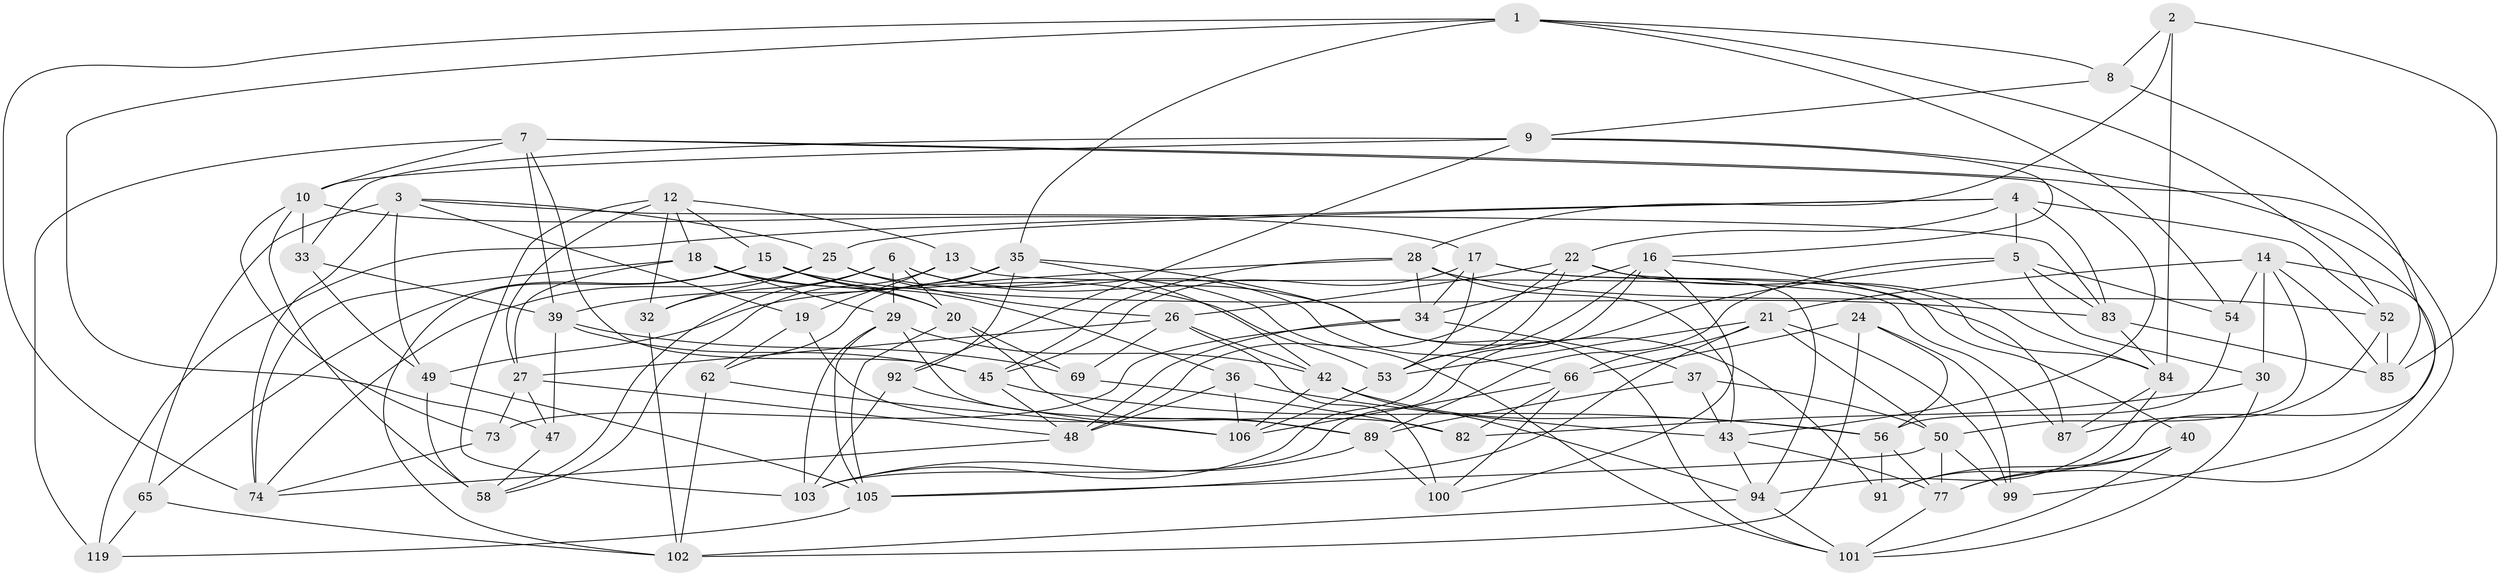 // original degree distribution, {4: 1.0}
// Generated by graph-tools (version 1.1) at 2025/11/02/27/25 16:11:44]
// undirected, 72 vertices, 190 edges
graph export_dot {
graph [start="1"]
  node [color=gray90,style=filled];
  1 [super="+11"];
  2;
  3 [super="+93"];
  4 [super="+55"];
  5 [super="+44"];
  6 [super="+67"];
  7 [super="+79"];
  8;
  9 [super="+59"];
  10 [super="+23"];
  12 [super="+72"];
  13;
  14 [super="+115"];
  15 [super="+61"];
  16 [super="+31"];
  17 [super="+51"];
  18 [super="+60"];
  19;
  20 [super="+38"];
  21 [super="+97"];
  22 [super="+81"];
  24;
  25 [super="+57"];
  26 [super="+108"];
  27 [super="+46"];
  28 [super="+90"];
  29 [super="+88"];
  30;
  32;
  33;
  34 [super="+80"];
  35 [super="+41"];
  36;
  37;
  39 [super="+111"];
  40;
  42 [super="+64"];
  43 [super="+71"];
  45 [super="+63"];
  47;
  48 [super="+70"];
  49 [super="+78"];
  50 [super="+113"];
  52 [super="+110"];
  53 [super="+68"];
  54;
  56 [super="+76"];
  58 [super="+75"];
  62;
  65;
  66 [super="+95"];
  69;
  73;
  74 [super="+117"];
  77 [super="+109"];
  82;
  83 [super="+98"];
  84 [super="+86"];
  85 [super="+96"];
  87;
  89 [super="+120"];
  91;
  92;
  94 [super="+118"];
  99;
  100;
  101 [super="+107"];
  102 [super="+104"];
  103 [super="+116"];
  105 [super="+112"];
  106 [super="+114"];
  119;
  1 -- 47;
  1 -- 35;
  1 -- 74;
  1 -- 8;
  1 -- 52;
  1 -- 54;
  2 -- 8;
  2 -- 85;
  2 -- 28;
  2 -- 84;
  3 -- 19;
  3 -- 49;
  3 -- 83;
  3 -- 65;
  3 -- 74;
  3 -- 25;
  4 -- 119;
  4 -- 83;
  4 -- 52;
  4 -- 25;
  4 -- 5;
  4 -- 22;
  5 -- 83;
  5 -- 54;
  5 -- 30;
  5 -- 103;
  5 -- 89;
  6 -- 20;
  6 -- 91;
  6 -- 32;
  6 -- 58;
  6 -- 29;
  6 -- 66;
  7 -- 43;
  7 -- 119;
  7 -- 77;
  7 -- 10;
  7 -- 45;
  7 -- 39;
  8 -- 9;
  8 -- 85;
  9 -- 33;
  9 -- 10;
  9 -- 92;
  9 -- 91;
  9 -- 16;
  10 -- 73;
  10 -- 17;
  10 -- 33;
  10 -- 58;
  12 -- 32;
  12 -- 103;
  12 -- 13;
  12 -- 18;
  12 -- 27;
  12 -- 15;
  13 -- 87;
  13 -- 19;
  13 -- 58;
  14 -- 54;
  14 -- 50;
  14 -- 99;
  14 -- 85;
  14 -- 30;
  14 -- 21;
  15 -- 65;
  15 -- 102;
  15 -- 83;
  15 -- 36;
  15 -- 20;
  16 -- 53;
  16 -- 103;
  16 -- 100;
  16 -- 87;
  16 -- 34;
  17 -- 53;
  17 -- 40;
  17 -- 34;
  17 -- 45;
  17 -- 84;
  18 -- 74;
  18 -- 53;
  18 -- 29;
  18 -- 27;
  18 -- 20;
  19 -- 62;
  19 -- 82;
  20 -- 69;
  20 -- 89;
  20 -- 105;
  21 -- 99;
  21 -- 53;
  21 -- 105;
  21 -- 66;
  21 -- 50;
  22 -- 48;
  22 -- 53;
  22 -- 26;
  22 -- 84;
  22 -- 94;
  24 -- 56;
  24 -- 99;
  24 -- 102;
  24 -- 66;
  25 -- 101;
  25 -- 32;
  25 -- 74;
  25 -- 26;
  26 -- 27;
  26 -- 69;
  26 -- 42;
  26 -- 100;
  27 -- 48;
  27 -- 47;
  27 -- 73;
  28 -- 43;
  28 -- 49;
  28 -- 45;
  28 -- 34;
  28 -- 52;
  29 -- 103;
  29 -- 105;
  29 -- 89;
  29 -- 42;
  30 -- 82;
  30 -- 101;
  32 -- 102;
  33 -- 39;
  33 -- 49;
  34 -- 37;
  34 -- 73;
  34 -- 48;
  35 -- 101;
  35 -- 92;
  35 -- 62;
  35 -- 39;
  35 -- 42;
  36 -- 43;
  36 -- 106;
  36 -- 48;
  37 -- 89;
  37 -- 50;
  37 -- 43;
  39 -- 69;
  39 -- 45;
  39 -- 47;
  40 -- 77;
  40 -- 101;
  40 -- 91;
  42 -- 106;
  42 -- 56;
  42 -- 94;
  43 -- 77;
  43 -- 94;
  45 -- 48;
  45 -- 56;
  47 -- 58;
  48 -- 74;
  49 -- 105;
  49 -- 58 [weight=2];
  50 -- 99;
  50 -- 77;
  50 -- 105;
  52 -- 85 [weight=2];
  52 -- 87;
  53 -- 106;
  54 -- 56;
  56 -- 91;
  56 -- 77;
  62 -- 102;
  62 -- 106;
  65 -- 119;
  65 -- 102;
  66 -- 100;
  66 -- 106;
  66 -- 82;
  69 -- 82;
  73 -- 74;
  77 -- 101;
  83 -- 84;
  83 -- 85;
  84 -- 94;
  84 -- 87;
  89 -- 100;
  89 -- 103;
  92 -- 106;
  92 -- 103;
  94 -- 101;
  94 -- 102;
  105 -- 119;
}
